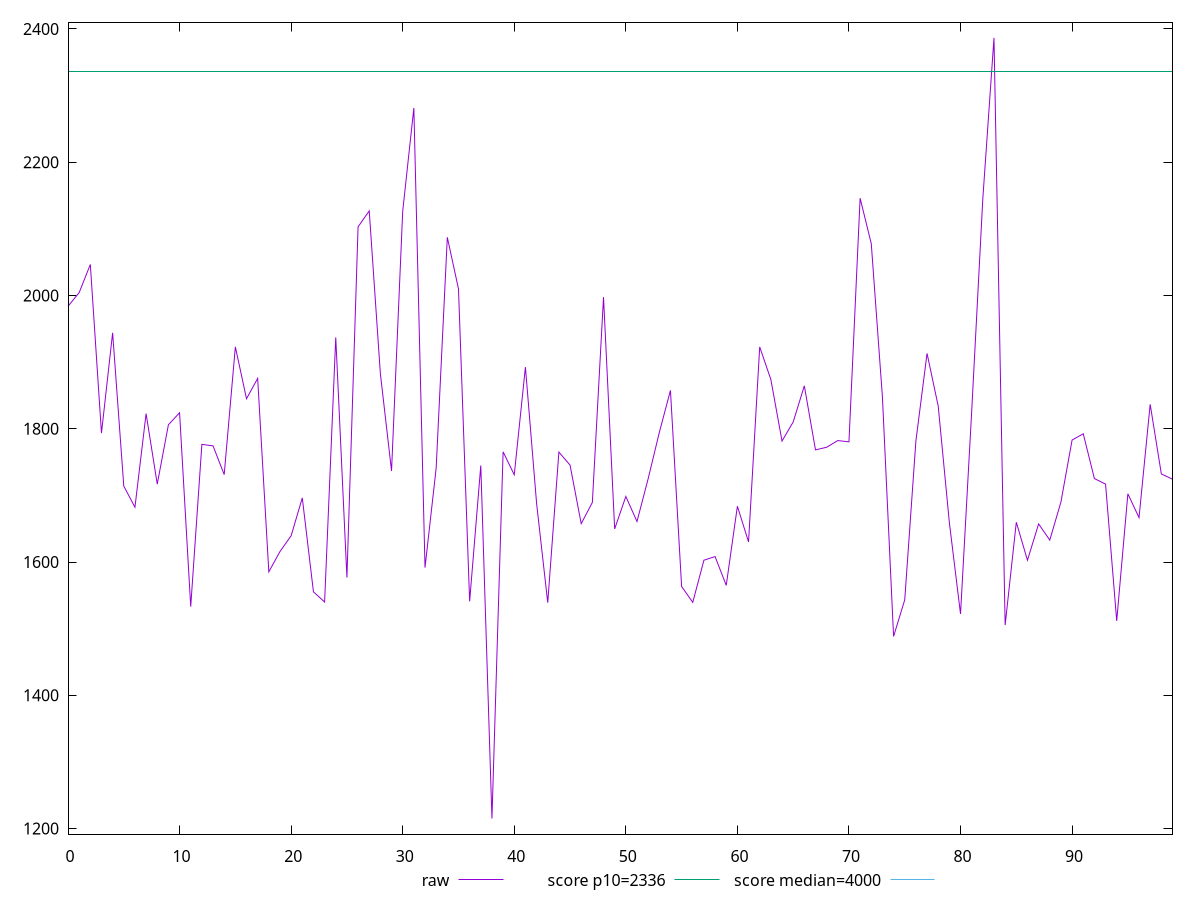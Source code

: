 reset

$raw <<EOF
0 1983.839
1 2004.3080000000002
2 2046.5634999999997
3 1793.4860000000003
4 1943.9650000000001
5 1713.8995
6 1682.2624999999998
7 1822.732
8 1716.8905
9 1806.0135000000002
10 1824.018
11 1533.092
12 1776.5860000000002
13 1774.341
14 1731.2149999999997
15 1922.8819999999998
16 1845.0439999999999
17 1875.569
18 1585.2779999999998
19 1615.728
20 1639.431
21 1696.2525
22 1555.3110000000001
23 1539.975
24 1937.094
25 1576.7760000000003
26 2103.033
27 2126.9075000000003
28 1882.5720000000001
29 1736.7259999999999
30 2126.2145
31 2281.4700000000003
32 1591.596
33 1740.9674999999997
34 2087.3450000000003
35 2009.8725000000002
36 1541.046
37 1744.92
38 1215.082
39 1765.38
40 1730.955
41 1892.5330000000001
42 1688.3159999999998
43 1539.054
44 1764.9674999999997
45 1745.508
46 1657.615
47 1689.4230000000002
48 1997.511
49 1649.6860000000001
50 1698.3875
51 1660.7999999999997
52 1724.9850000000001
53 1794.342
54 1857.5800000000002
55 1563.243
56 1539.538
57 1602.7559999999999
58 1608.168
59 1564.986
60 1683.6720000000003
61 1630.2209999999998
62 1922.837
63 1873.8525
64 1781.5635000000002
65 1810.1715
66 1864.4199999999998
67 1768.3775000000003
68 1772.241
69 1782.2839999999999
70 1780.342
71 2146.055
72 2077.8389999999995
73 1847.5529999999999
74 1488.3629999999998
75 1543.299
76 1781.645
77 1913.0620000000001
78 1834.022
79 1659.122
80 1522.116
81 1826.0120000000004
82 2145.6984999999995
83 2386.5654999999997
84 1505.37
85 1659.7109999999998
86 1602.69
87 1657.1849999999997
88 1632.9420000000002
89 1690.0275
90 1783.0905
91 1792.475
92 1725.2625
93 1716.9064999999998
94 1511.6129999999998
95 1702.3975
96 1666.6399999999999
97 1836.712
98 1732.2174999999997
99 1724.284
EOF

set key outside below
set xrange [0:99]
set yrange [1191.6523300000001:2409.9951699999997]
set trange [1191.6523300000001:2409.9951699999997]
set terminal svg size 640, 500 enhanced background rgb 'white'
set output "reports/report_00028_2021-02-24T12-49-42.674Z/first-contentful-paint/samples/music/raw/values.svg"

plot $raw title "raw" with line, \
     2336 title "score p10=2336", \
     4000 title "score median=4000"

reset
